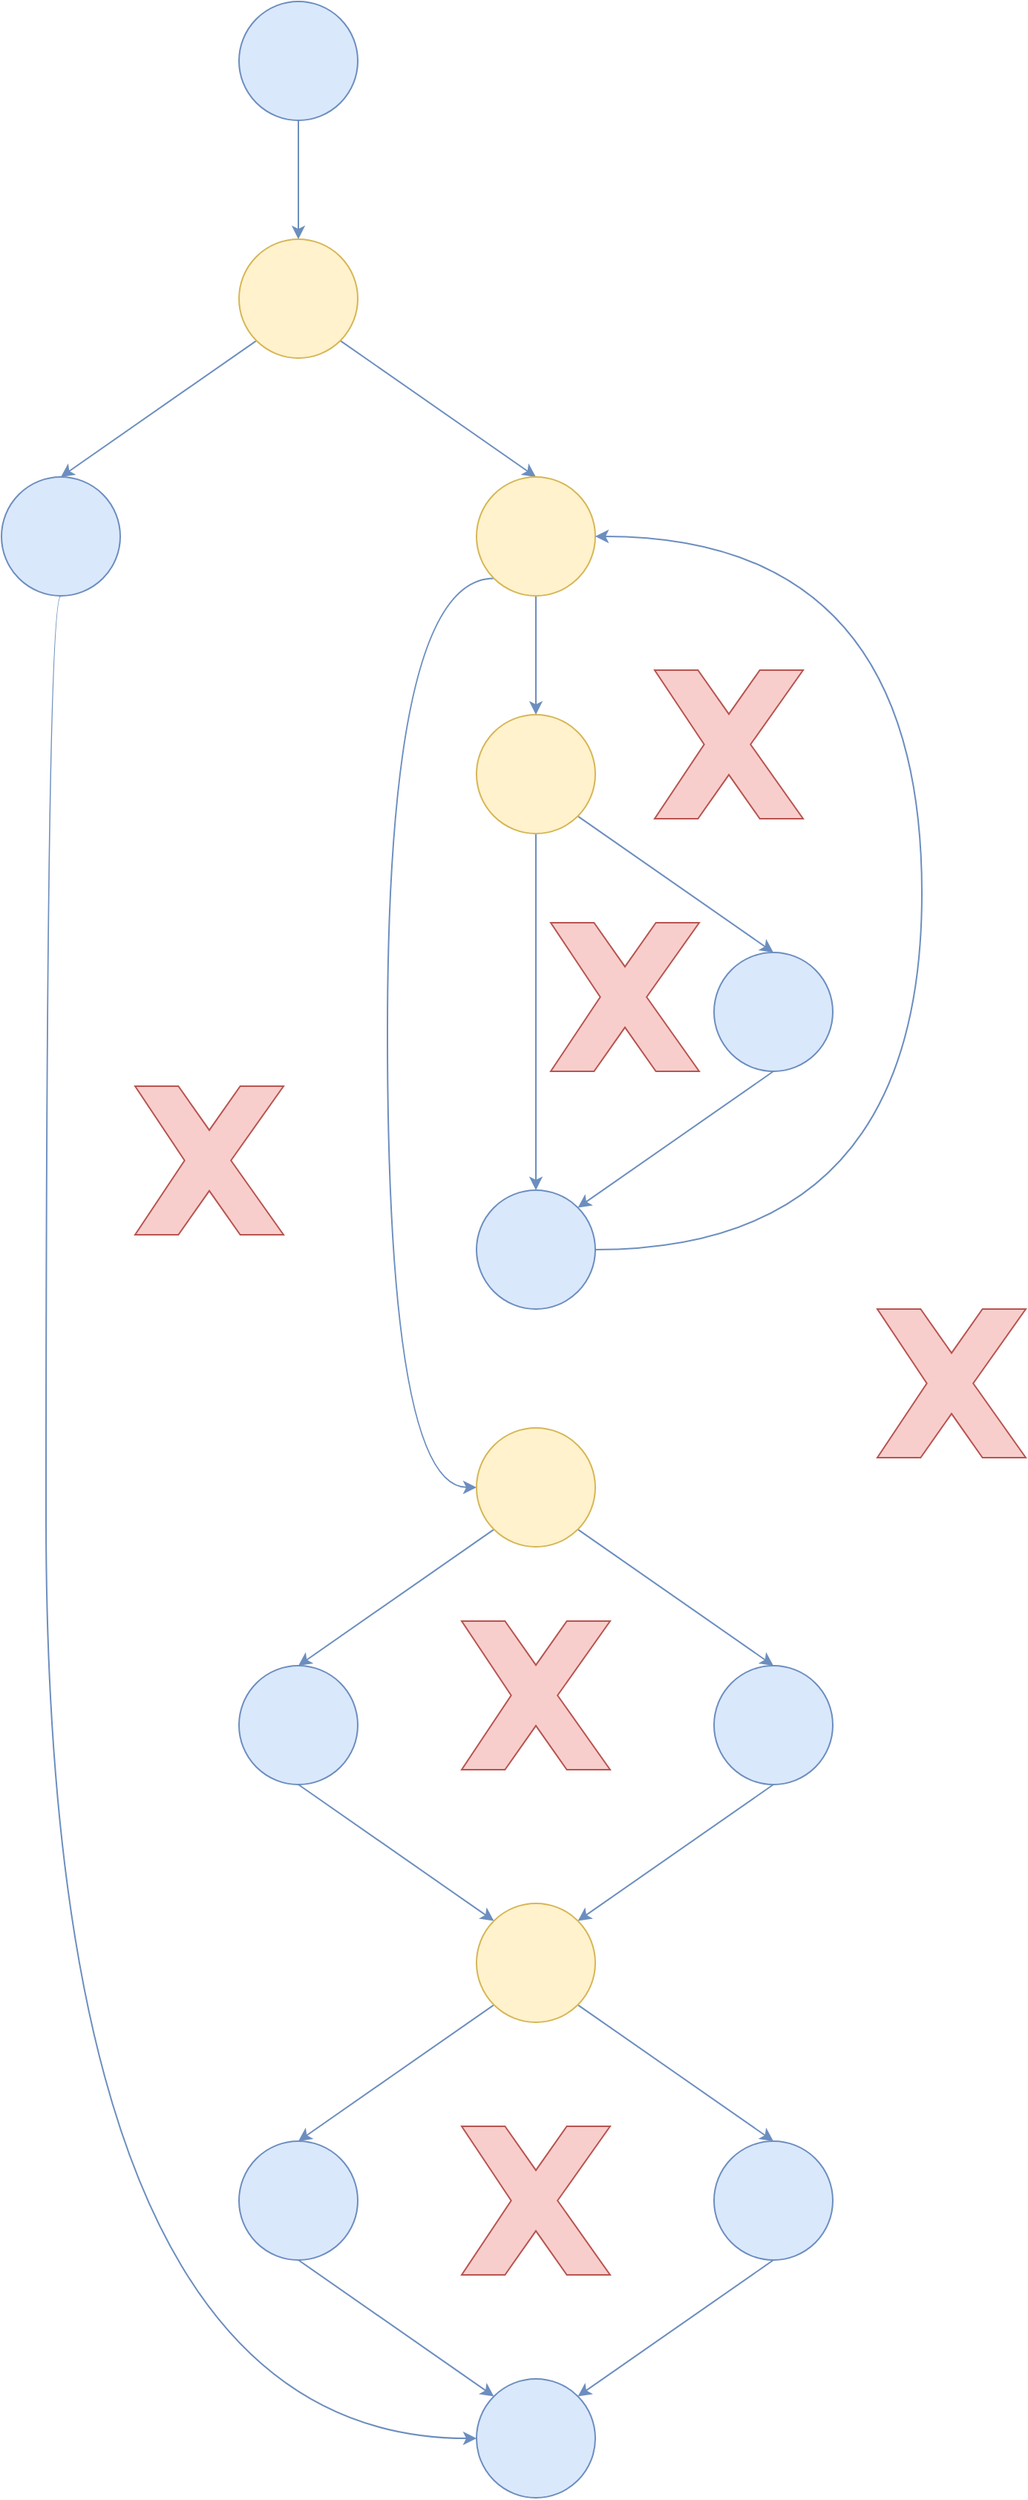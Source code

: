 <mxfile version="13.7.8" type="device"><diagram id="WAXMxjBeGdNJgNCSuDSg" name="Page-1"><mxGraphModel dx="3555" dy="2115" grid="1" gridSize="10" guides="1" tooltips="1" connect="1" arrows="1" fold="1" page="0" pageScale="1" pageWidth="850" pageHeight="1100" math="0" shadow="0"><root><mxCell id="0"/><mxCell id="1" parent="0"/><mxCell id="JuRc5Ti3r2VEkHaI-V17-3" style="edgeStyle=orthogonalEdgeStyle;rounded=0;orthogonalLoop=1;jettySize=auto;html=1;exitX=0.5;exitY=1;exitDx=0;exitDy=0;entryX=0.5;entryY=0;entryDx=0;entryDy=0;fillColor=#dae8fc;strokeColor=#6c8ebf;" parent="1" source="JuRc5Ti3r2VEkHaI-V17-1" target="JuRc5Ti3r2VEkHaI-V17-2" edge="1"><mxGeometry relative="1" as="geometry"/></mxCell><mxCell id="JuRc5Ti3r2VEkHaI-V17-1" value="" style="ellipse;whiteSpace=wrap;html=1;aspect=fixed;fillColor=#dae8fc;strokeColor=#6c8ebf;" parent="1" vertex="1"><mxGeometry x="480" y="120" width="80" height="80" as="geometry"/></mxCell><mxCell id="JuRc5Ti3r2VEkHaI-V17-14" style="rounded=0;orthogonalLoop=1;jettySize=auto;html=1;exitX=1;exitY=1;exitDx=0;exitDy=0;entryX=0.5;entryY=0;entryDx=0;entryDy=0;fillColor=#dae8fc;strokeColor=#6c8ebf;" parent="1" source="JuRc5Ti3r2VEkHaI-V17-2" target="JuRc5Ti3r2VEkHaI-V17-4" edge="1"><mxGeometry relative="1" as="geometry"/></mxCell><mxCell id="JuRc5Ti3r2VEkHaI-V17-34" style="edgeStyle=none;rounded=0;orthogonalLoop=1;jettySize=auto;html=1;exitX=0;exitY=1;exitDx=0;exitDy=0;entryX=0.5;entryY=0;entryDx=0;entryDy=0;fillColor=#dae8fc;strokeColor=#6c8ebf;" parent="1" source="JuRc5Ti3r2VEkHaI-V17-2" target="JuRc5Ti3r2VEkHaI-V17-33" edge="1"><mxGeometry relative="1" as="geometry"/></mxCell><mxCell id="JuRc5Ti3r2VEkHaI-V17-2" value="" style="ellipse;whiteSpace=wrap;html=1;aspect=fixed;fillColor=#fff2cc;strokeColor=#d6b656;" parent="1" vertex="1"><mxGeometry x="480" y="280" width="80" height="80" as="geometry"/></mxCell><mxCell id="JuRc5Ti3r2VEkHaI-V17-8" style="edgeStyle=orthogonalEdgeStyle;rounded=0;orthogonalLoop=1;jettySize=auto;html=1;exitX=0.5;exitY=1;exitDx=0;exitDy=0;entryX=0.5;entryY=0;entryDx=0;entryDy=0;fillColor=#dae8fc;strokeColor=#6c8ebf;" parent="1" source="JuRc5Ti3r2VEkHaI-V17-4" target="JuRc5Ti3r2VEkHaI-V17-6" edge="1"><mxGeometry relative="1" as="geometry"/></mxCell><mxCell id="JuRc5Ti3r2VEkHaI-V17-16" style="edgeStyle=orthogonalEdgeStyle;rounded=0;orthogonalLoop=1;jettySize=auto;html=1;exitX=0;exitY=1;exitDx=0;exitDy=0;entryX=0;entryY=0.5;entryDx=0;entryDy=0;curved=1;fillColor=#dae8fc;strokeColor=#6c8ebf;" parent="1" source="JuRc5Ti3r2VEkHaI-V17-4" target="JuRc5Ti3r2VEkHaI-V17-15" edge="1"><mxGeometry relative="1" as="geometry"><Array as="points"><mxPoint x="580" y="508"/><mxPoint x="580" y="1120"/></Array></mxGeometry></mxCell><mxCell id="JuRc5Ti3r2VEkHaI-V17-4" value="" style="ellipse;whiteSpace=wrap;html=1;aspect=fixed;fillColor=#fff2cc;strokeColor=#d6b656;" parent="1" vertex="1"><mxGeometry x="640" y="440" width="80" height="80" as="geometry"/></mxCell><mxCell id="JuRc5Ti3r2VEkHaI-V17-9" style="rounded=0;orthogonalLoop=1;jettySize=auto;html=1;exitX=1;exitY=1;exitDx=0;exitDy=0;entryX=0.5;entryY=0;entryDx=0;entryDy=0;fillColor=#dae8fc;strokeColor=#6c8ebf;" parent="1" source="JuRc5Ti3r2VEkHaI-V17-6" target="JuRc5Ti3r2VEkHaI-V17-7" edge="1"><mxGeometry relative="1" as="geometry"/></mxCell><mxCell id="JuRc5Ti3r2VEkHaI-V17-12" style="edgeStyle=none;rounded=0;orthogonalLoop=1;jettySize=auto;html=1;exitX=0.5;exitY=1;exitDx=0;exitDy=0;entryX=0.5;entryY=0;entryDx=0;entryDy=0;fillColor=#dae8fc;strokeColor=#6c8ebf;" parent="1" source="JuRc5Ti3r2VEkHaI-V17-6" target="JuRc5Ti3r2VEkHaI-V17-10" edge="1"><mxGeometry relative="1" as="geometry"/></mxCell><mxCell id="JuRc5Ti3r2VEkHaI-V17-6" value="" style="ellipse;whiteSpace=wrap;html=1;aspect=fixed;fillColor=#fff2cc;strokeColor=#d6b656;" parent="1" vertex="1"><mxGeometry x="640" y="600" width="80" height="80" as="geometry"/></mxCell><mxCell id="JuRc5Ti3r2VEkHaI-V17-11" style="edgeStyle=none;rounded=0;orthogonalLoop=1;jettySize=auto;html=1;exitX=0.5;exitY=1;exitDx=0;exitDy=0;entryX=1;entryY=0;entryDx=0;entryDy=0;fillColor=#dae8fc;strokeColor=#6c8ebf;" parent="1" source="JuRc5Ti3r2VEkHaI-V17-7" target="JuRc5Ti3r2VEkHaI-V17-10" edge="1"><mxGeometry relative="1" as="geometry"/></mxCell><mxCell id="JuRc5Ti3r2VEkHaI-V17-7" value="" style="ellipse;whiteSpace=wrap;html=1;aspect=fixed;fillColor=#dae8fc;strokeColor=#6c8ebf;" parent="1" vertex="1"><mxGeometry x="800" y="760" width="80" height="80" as="geometry"/></mxCell><mxCell id="JuRc5Ti3r2VEkHaI-V17-13" style="edgeStyle=orthogonalEdgeStyle;rounded=0;orthogonalLoop=1;jettySize=auto;html=1;exitX=1;exitY=0.5;exitDx=0;exitDy=0;entryX=1;entryY=0.5;entryDx=0;entryDy=0;curved=1;fillColor=#dae8fc;strokeColor=#6c8ebf;" parent="1" source="JuRc5Ti3r2VEkHaI-V17-10" target="JuRc5Ti3r2VEkHaI-V17-4" edge="1"><mxGeometry relative="1" as="geometry"><Array as="points"><mxPoint x="940" y="960"/><mxPoint x="940" y="480"/></Array></mxGeometry></mxCell><mxCell id="JuRc5Ti3r2VEkHaI-V17-10" value="" style="ellipse;whiteSpace=wrap;html=1;aspect=fixed;fillColor=#dae8fc;strokeColor=#6c8ebf;" parent="1" vertex="1"><mxGeometry x="640" y="920" width="80" height="80" as="geometry"/></mxCell><mxCell id="JuRc5Ti3r2VEkHaI-V17-19" style="rounded=0;orthogonalLoop=1;jettySize=auto;html=1;exitX=0;exitY=1;exitDx=0;exitDy=0;entryX=0.5;entryY=0;entryDx=0;entryDy=0;fillColor=#dae8fc;strokeColor=#6c8ebf;" parent="1" source="JuRc5Ti3r2VEkHaI-V17-15" target="JuRc5Ti3r2VEkHaI-V17-17" edge="1"><mxGeometry relative="1" as="geometry"/></mxCell><mxCell id="JuRc5Ti3r2VEkHaI-V17-20" style="edgeStyle=none;rounded=0;orthogonalLoop=1;jettySize=auto;html=1;exitX=1;exitY=1;exitDx=0;exitDy=0;entryX=0.5;entryY=0;entryDx=0;entryDy=0;fillColor=#dae8fc;strokeColor=#6c8ebf;" parent="1" source="JuRc5Ti3r2VEkHaI-V17-15" target="JuRc5Ti3r2VEkHaI-V17-18" edge="1"><mxGeometry relative="1" as="geometry"/></mxCell><mxCell id="JuRc5Ti3r2VEkHaI-V17-15" value="" style="ellipse;whiteSpace=wrap;html=1;aspect=fixed;fillColor=#fff2cc;strokeColor=#d6b656;" parent="1" vertex="1"><mxGeometry x="640" y="1080" width="80" height="80" as="geometry"/></mxCell><mxCell id="JuRc5Ti3r2VEkHaI-V17-25" style="edgeStyle=none;rounded=0;orthogonalLoop=1;jettySize=auto;html=1;exitX=0.5;exitY=1;exitDx=0;exitDy=0;entryX=0;entryY=0;entryDx=0;entryDy=0;fillColor=#dae8fc;strokeColor=#6c8ebf;" parent="1" source="JuRc5Ti3r2VEkHaI-V17-17" target="JuRc5Ti3r2VEkHaI-V17-21" edge="1"><mxGeometry relative="1" as="geometry"/></mxCell><mxCell id="JuRc5Ti3r2VEkHaI-V17-17" value="" style="ellipse;whiteSpace=wrap;html=1;aspect=fixed;fillColor=#dae8fc;strokeColor=#6c8ebf;" parent="1" vertex="1"><mxGeometry x="480" y="1240" width="80" height="80" as="geometry"/></mxCell><mxCell id="JuRc5Ti3r2VEkHaI-V17-24" style="edgeStyle=none;rounded=0;orthogonalLoop=1;jettySize=auto;html=1;exitX=0.5;exitY=1;exitDx=0;exitDy=0;entryX=1;entryY=0;entryDx=0;entryDy=0;fillColor=#dae8fc;strokeColor=#6c8ebf;" parent="1" source="JuRc5Ti3r2VEkHaI-V17-18" target="JuRc5Ti3r2VEkHaI-V17-21" edge="1"><mxGeometry relative="1" as="geometry"/></mxCell><mxCell id="JuRc5Ti3r2VEkHaI-V17-18" value="" style="ellipse;whiteSpace=wrap;html=1;aspect=fixed;fillColor=#dae8fc;strokeColor=#6c8ebf;" parent="1" vertex="1"><mxGeometry x="800" y="1240" width="80" height="80" as="geometry"/></mxCell><mxCell id="JuRc5Ti3r2VEkHaI-V17-28" style="edgeStyle=none;rounded=0;orthogonalLoop=1;jettySize=auto;html=1;exitX=0;exitY=1;exitDx=0;exitDy=0;entryX=0.5;entryY=0;entryDx=0;entryDy=0;fillColor=#dae8fc;strokeColor=#6c8ebf;" parent="1" source="JuRc5Ti3r2VEkHaI-V17-21" target="JuRc5Ti3r2VEkHaI-V17-26" edge="1"><mxGeometry relative="1" as="geometry"/></mxCell><mxCell id="JuRc5Ti3r2VEkHaI-V17-29" style="edgeStyle=none;rounded=0;orthogonalLoop=1;jettySize=auto;html=1;exitX=1;exitY=1;exitDx=0;exitDy=0;entryX=0.5;entryY=0;entryDx=0;entryDy=0;fillColor=#dae8fc;strokeColor=#6c8ebf;" parent="1" source="JuRc5Ti3r2VEkHaI-V17-21" target="JuRc5Ti3r2VEkHaI-V17-27" edge="1"><mxGeometry relative="1" as="geometry"/></mxCell><mxCell id="JuRc5Ti3r2VEkHaI-V17-21" value="" style="ellipse;whiteSpace=wrap;html=1;aspect=fixed;fillColor=#fff2cc;strokeColor=#d6b656;" parent="1" vertex="1"><mxGeometry x="640" y="1400" width="80" height="80" as="geometry"/></mxCell><mxCell id="JuRc5Ti3r2VEkHaI-V17-31" style="edgeStyle=none;rounded=0;orthogonalLoop=1;jettySize=auto;html=1;exitX=0.5;exitY=1;exitDx=0;exitDy=0;entryX=0;entryY=0;entryDx=0;entryDy=0;fillColor=#dae8fc;strokeColor=#6c8ebf;" parent="1" source="JuRc5Ti3r2VEkHaI-V17-26" target="JuRc5Ti3r2VEkHaI-V17-30" edge="1"><mxGeometry relative="1" as="geometry"/></mxCell><mxCell id="JuRc5Ti3r2VEkHaI-V17-26" value="" style="ellipse;whiteSpace=wrap;html=1;aspect=fixed;fillColor=#dae8fc;strokeColor=#6c8ebf;" parent="1" vertex="1"><mxGeometry x="480" y="1560" width="80" height="80" as="geometry"/></mxCell><mxCell id="JuRc5Ti3r2VEkHaI-V17-32" style="edgeStyle=none;rounded=0;orthogonalLoop=1;jettySize=auto;html=1;exitX=0.5;exitY=1;exitDx=0;exitDy=0;entryX=1;entryY=0;entryDx=0;entryDy=0;fillColor=#dae8fc;strokeColor=#6c8ebf;" parent="1" source="JuRc5Ti3r2VEkHaI-V17-27" target="JuRc5Ti3r2VEkHaI-V17-30" edge="1"><mxGeometry relative="1" as="geometry"/></mxCell><mxCell id="JuRc5Ti3r2VEkHaI-V17-27" value="" style="ellipse;whiteSpace=wrap;html=1;aspect=fixed;fillColor=#dae8fc;strokeColor=#6c8ebf;" parent="1" vertex="1"><mxGeometry x="800" y="1560" width="80" height="80" as="geometry"/></mxCell><mxCell id="JuRc5Ti3r2VEkHaI-V17-30" value="" style="ellipse;whiteSpace=wrap;html=1;aspect=fixed;fillColor=#dae8fc;strokeColor=#6c8ebf;" parent="1" vertex="1"><mxGeometry x="640" y="1720" width="80" height="80" as="geometry"/></mxCell><mxCell id="JuRc5Ti3r2VEkHaI-V17-35" style="edgeStyle=orthogonalEdgeStyle;rounded=0;orthogonalLoop=1;jettySize=auto;html=1;exitX=0.5;exitY=1;exitDx=0;exitDy=0;entryX=0;entryY=0.5;entryDx=0;entryDy=0;curved=1;fillColor=#dae8fc;strokeColor=#6c8ebf;" parent="1" source="JuRc5Ti3r2VEkHaI-V17-33" target="JuRc5Ti3r2VEkHaI-V17-30" edge="1"><mxGeometry relative="1" as="geometry"><Array as="points"><mxPoint x="350" y="520"/><mxPoint x="350" y="1760"/></Array></mxGeometry></mxCell><mxCell id="JuRc5Ti3r2VEkHaI-V17-33" value="" style="ellipse;whiteSpace=wrap;html=1;aspect=fixed;fillColor=#dae8fc;strokeColor=#6c8ebf;" parent="1" vertex="1"><mxGeometry x="320" y="440" width="80" height="80" as="geometry"/></mxCell><mxCell id="JuRc5Ti3r2VEkHaI-V17-36" value="" style="verticalLabelPosition=bottom;verticalAlign=top;html=1;shape=mxgraph.basic.x;fillColor=#f8cecc;strokeColor=#b85450;" parent="1" vertex="1"><mxGeometry x="760" y="570" width="100" height="100" as="geometry"/></mxCell><mxCell id="JuRc5Ti3r2VEkHaI-V17-37" value="" style="verticalLabelPosition=bottom;verticalAlign=top;html=1;shape=mxgraph.basic.x;fillColor=#f8cecc;strokeColor=#b85450;" parent="1" vertex="1"><mxGeometry x="690" y="740" width="100" height="100" as="geometry"/></mxCell><mxCell id="JuRc5Ti3r2VEkHaI-V17-38" value="" style="verticalLabelPosition=bottom;verticalAlign=top;html=1;shape=mxgraph.basic.x;fillColor=#f8cecc;strokeColor=#b85450;" parent="1" vertex="1"><mxGeometry x="630" y="1210" width="100" height="100" as="geometry"/></mxCell><mxCell id="JuRc5Ti3r2VEkHaI-V17-39" value="" style="verticalLabelPosition=bottom;verticalAlign=top;html=1;shape=mxgraph.basic.x;fillColor=#f8cecc;strokeColor=#b85450;" parent="1" vertex="1"><mxGeometry x="630" y="1550" width="100" height="100" as="geometry"/></mxCell><mxCell id="JuRc5Ti3r2VEkHaI-V17-40" value="" style="verticalLabelPosition=bottom;verticalAlign=top;html=1;shape=mxgraph.basic.x;fillColor=#f8cecc;strokeColor=#b85450;" parent="1" vertex="1"><mxGeometry x="410" y="850" width="100" height="100" as="geometry"/></mxCell><mxCell id="JuRc5Ti3r2VEkHaI-V17-41" value="" style="verticalLabelPosition=bottom;verticalAlign=top;html=1;shape=mxgraph.basic.x;fillColor=#f8cecc;strokeColor=#b85450;" parent="1" vertex="1"><mxGeometry x="910" y="1000" width="100" height="100" as="geometry"/></mxCell></root></mxGraphModel></diagram></mxfile>
